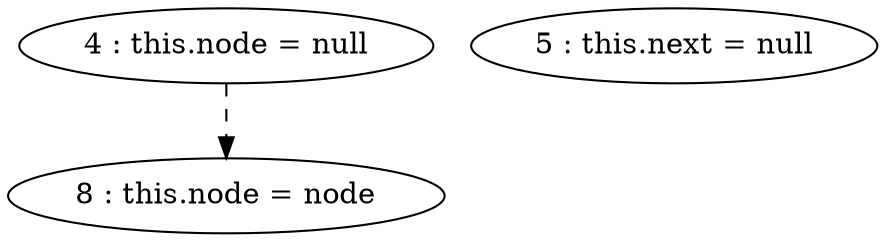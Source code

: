 digraph G {
"4 : this.node = null"
"4 : this.node = null" -> "8 : this.node = node" [style=dashed]
"5 : this.next = null"
"8 : this.node = node"
}